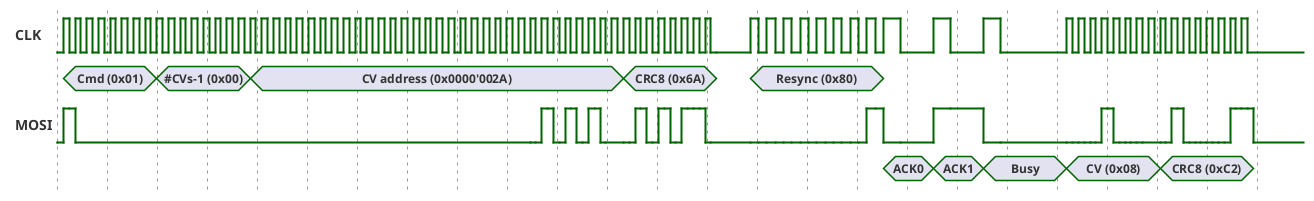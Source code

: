 @startuml

mode compact
scale 300 as 50 pixels
hide time-axis

binary "CLK" as CLK
CLK is 50 pixels height

concise " " as RX

binary "MOSI" as MOSI
MOSI is 50 pixels height

concise " " as TX

@CLK
' Clock idle is low
0 is low

' Data idle can be whatever
+35 is high
+35 is low
+35 is high
+35 is low
+35 is high
+35 is low
+35 is high
+35 is low
+35 is high
+35 is low
+35 is high
+35 is low
+35 is high
+35 is low
+35 is high
+35 is low

595 is high
+35 is low
+35 is high
+35 is low
+35 is high
+35 is low
+35 is high
+35 is low
+35 is high
+35 is low
+35 is high
+35 is low
+35 is high
+35 is low
+35 is high
+35 is low

1155 is high
+35 is low
+35 is high
+35 is low
+35 is high
+35 is low
+35 is high
+35 is low
+35 is high
+35 is low
+35 is high
+35 is low
+35 is high
+35 is low
+35 is high
+35 is low

1715 is high
+35 is low
+35 is high
+35 is low
+35 is high
+35 is low
+35 is high
+35 is low
+35 is high
+35 is low
+35 is high
+35 is low
+35 is high
+35 is low
+35 is high
+35 is low

2275 is high
+35 is low
+35 is high
+35 is low
+35 is high
+35 is low
+35 is high
+35 is low
+35 is high
+35 is low
+35 is high
+35 is low
+35 is high
+35 is low
+35 is high
+35 is low

2835 is high
+35 is low
+35 is high
+35 is low
+35 is high
+35 is low
+35 is high
+35 is low
+35 is high
+35 is low
+35 is high
+35 is low
+35 is high
+35 is low
+35 is high
+35 is low

3395 is high
+35 is low
+35 is high
+35 is low
+35 is high
+35 is low
+35 is high
+35 is low
+35 is high
+35 is low
+35 is high
+35 is low
+35 is high
+35 is low
+35 is high
+35 is low

' Small delay prior to resync
3955 is low
+200 is low

' Resync
4155 is high
+50 is low
+50 is high
+50 is low
+50 is high
+50 is low
+50 is high
+50 is low
+50 is high
+50 is low
+50 is high
+50 is low
+50 is high
+50 is low
+50 is high
+50 is low

' ACK valid
4955 is high
+100 is low

' ACK
5255 is high
+100 is low

' Busy
5555 is high
+100 is low

' CV
6055 is high
+35 is low
+35 is high
+35 is low
+35 is high
+35 is low
+35 is high
+35 is low
+35 is high
+35 is low
+35 is high
+35 is low
+35 is high
+35 is low
+35 is high
+35 is low

' CRC8
6615 is high
+35 is low
+35 is high
+35 is low
+35 is high
+35 is low
+35 is high
+35 is low
+35 is high
+35 is low
+35 is high
+35 is low
+35 is high
+35 is low
+35 is high
+35 is low

@RX
0 is {hidden}
+35 is "Cmd (0x01)"
595 is "~#CVs-1 (0x00)"
+560 is "CV address (0x0000'002A)"
+2240 is "CRC8 (0x6A)"
+560 is {hidden}
4155 is "Resync (0x80)"
+800 is {hidden}

@MOSI
' Data idle can be whatever
0 is low

' Command
+35 is high
+35 is high
+35 is low

' CV address
2835 is low
+35 is low
+35 is high
+35 is high
+35 is low
+35 is low
+35 is high
+35 is high
+35 is low
+35 is low
+35 is high
+35 is high
+35 is low
+35 is low

' CRC8
3395 is low
+35 is low
+35 is high
+35 is high
+35 is low
+35 is low
+35 is high
+35 is high
+35 is low
+35 is low
+35 is high
+35 is high
+35 is high
+35 is high
+35 is low
+35 is low

' Resync
4155 is low
+50 is low
+50 is low
+50 is low
+50 is low
+50 is low
+50 is low
+50 is low
+50 is low
+50 is low
+50 is low
+50 is low
+50 is low
+50 is low
+50 is high
+50 is high
+50 is low

' ACK valid
4955 is low
+100 is low

' ACK
5255 is high
+100 is high

' Busy
5555 is low
+100 is low
+400 is high

' CV
6055 is low
+35 is low
+35 is low
+35 is low
+35 is low
+35 is low
+35 is high
+35 is high
+35 is low
+35 is low
+35 is low
+35 is low
+35 is low
+35 is low

' CRC8
6615 is low
+35 is low
+35 is high
+35 is high
+35 is low
+35 is low
+35 is low
+35 is low
+35 is low
+35 is low
+35 is low
+35 is low
+35 is high
+35 is high
+35 is high
+35 is high
+35 is low

@TX
0 is {hidden}
4955 is ACK0
5255 is ACK1
5555 is Busy
6055 is "CV (0x08)"
6615 is "CRC8 (0xC2)"
7175 is {hidden}

@enduml
